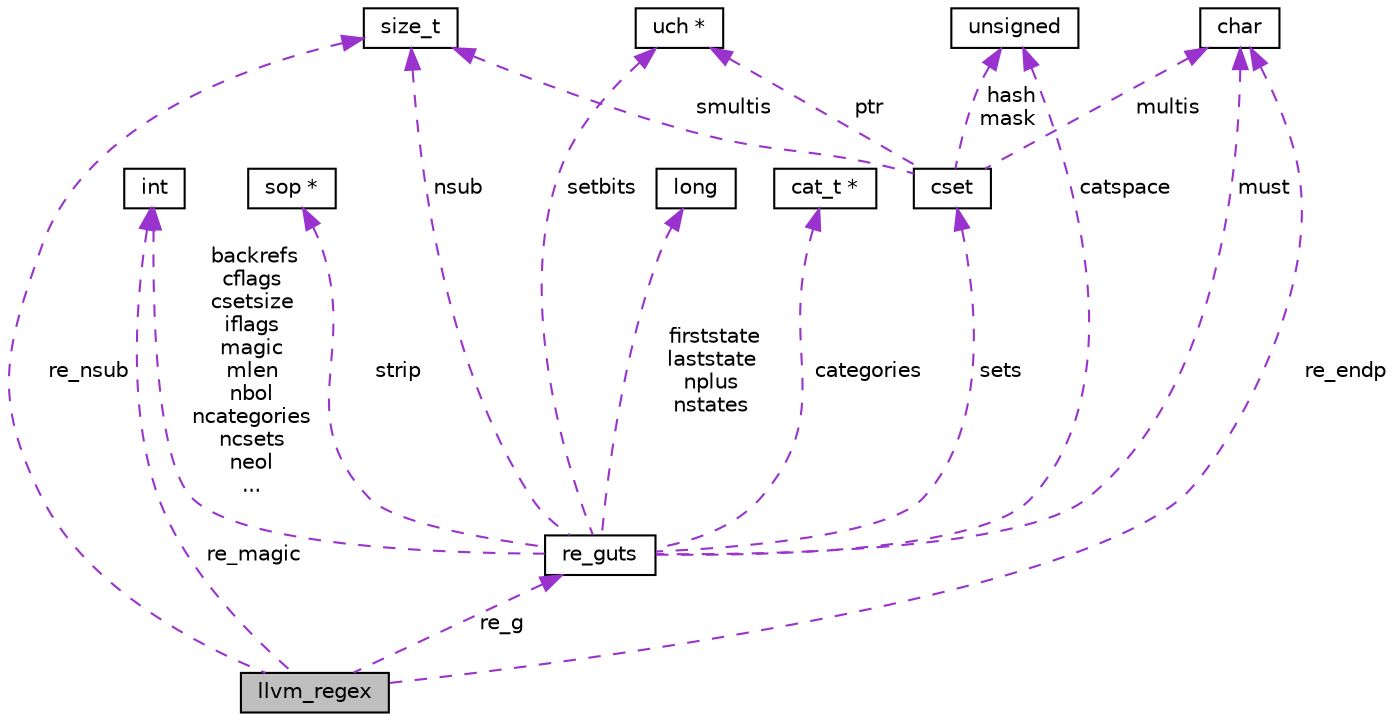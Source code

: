 digraph "llvm_regex"
{
 // LATEX_PDF_SIZE
  bgcolor="transparent";
  edge [fontname="Helvetica",fontsize="10",labelfontname="Helvetica",labelfontsize="10"];
  node [fontname="Helvetica",fontsize="10",shape="box"];
  Node1 [label="llvm_regex",height=0.2,width=0.4,color="black", fillcolor="grey75", style="filled", fontcolor="black",tooltip=" "];
  Node2 -> Node1 [dir="back",color="darkorchid3",fontsize="10",style="dashed",label=" re_magic" ,fontname="Helvetica"];
  Node2 [label="int",height=0.2,width=0.4,color="black",tooltip=" "];
  Node3 -> Node1 [dir="back",color="darkorchid3",fontsize="10",style="dashed",label=" re_nsub" ,fontname="Helvetica"];
  Node3 [label="size_t",height=0.2,width=0.4,color="black",URL="$classsize__t.html",tooltip=" "];
  Node4 -> Node1 [dir="back",color="darkorchid3",fontsize="10",style="dashed",label=" re_endp" ,fontname="Helvetica"];
  Node4 [label="char",height=0.2,width=0.4,color="black",URL="$classchar.html",tooltip=" "];
  Node5 -> Node1 [dir="back",color="darkorchid3",fontsize="10",style="dashed",label=" re_g" ,fontname="Helvetica"];
  Node5 [label="re_guts",height=0.2,width=0.4,color="black",URL="$structre__guts.html",tooltip=" "];
  Node2 -> Node5 [dir="back",color="darkorchid3",fontsize="10",style="dashed",label=" backrefs\ncflags\ncsetsize\niflags\nmagic\nmlen\nnbol\nncategories\nncsets\nneol\n..." ,fontname="Helvetica"];
  Node6 -> Node5 [dir="back",color="darkorchid3",fontsize="10",style="dashed",label=" strip" ,fontname="Helvetica"];
  Node6 [label="sop *",height=0.2,width=0.4,color="black",tooltip=" "];
  Node7 -> Node5 [dir="back",color="darkorchid3",fontsize="10",style="dashed",label=" sets" ,fontname="Helvetica"];
  Node7 [label="cset",height=0.2,width=0.4,color="black",URL="$structcset.html",tooltip=" "];
  Node8 -> Node7 [dir="back",color="darkorchid3",fontsize="10",style="dashed",label=" ptr" ,fontname="Helvetica"];
  Node8 [label="uch *",height=0.2,width=0.4,color="black",tooltip=" "];
  Node9 -> Node7 [dir="back",color="darkorchid3",fontsize="10",style="dashed",label=" hash\nmask" ,fontname="Helvetica"];
  Node9 [label="unsigned",height=0.2,width=0.4,color="black",URL="$classunsigned.html",tooltip=" "];
  Node3 -> Node7 [dir="back",color="darkorchid3",fontsize="10",style="dashed",label=" smultis" ,fontname="Helvetica"];
  Node4 -> Node7 [dir="back",color="darkorchid3",fontsize="10",style="dashed",label=" multis" ,fontname="Helvetica"];
  Node8 -> Node5 [dir="back",color="darkorchid3",fontsize="10",style="dashed",label=" setbits" ,fontname="Helvetica"];
  Node10 -> Node5 [dir="back",color="darkorchid3",fontsize="10",style="dashed",label=" firststate\nlaststate\nnplus\nnstates" ,fontname="Helvetica"];
  Node10 [label="long",height=0.2,width=0.4,color="black",tooltip=" "];
  Node11 -> Node5 [dir="back",color="darkorchid3",fontsize="10",style="dashed",label=" categories" ,fontname="Helvetica"];
  Node11 [label="cat_t *",height=0.2,width=0.4,color="black",tooltip=" "];
  Node4 -> Node5 [dir="back",color="darkorchid3",fontsize="10",style="dashed",label=" must" ,fontname="Helvetica"];
  Node3 -> Node5 [dir="back",color="darkorchid3",fontsize="10",style="dashed",label=" nsub" ,fontname="Helvetica"];
  Node9 -> Node5 [dir="back",color="darkorchid3",fontsize="10",style="dashed",label=" catspace" ,fontname="Helvetica"];
}
